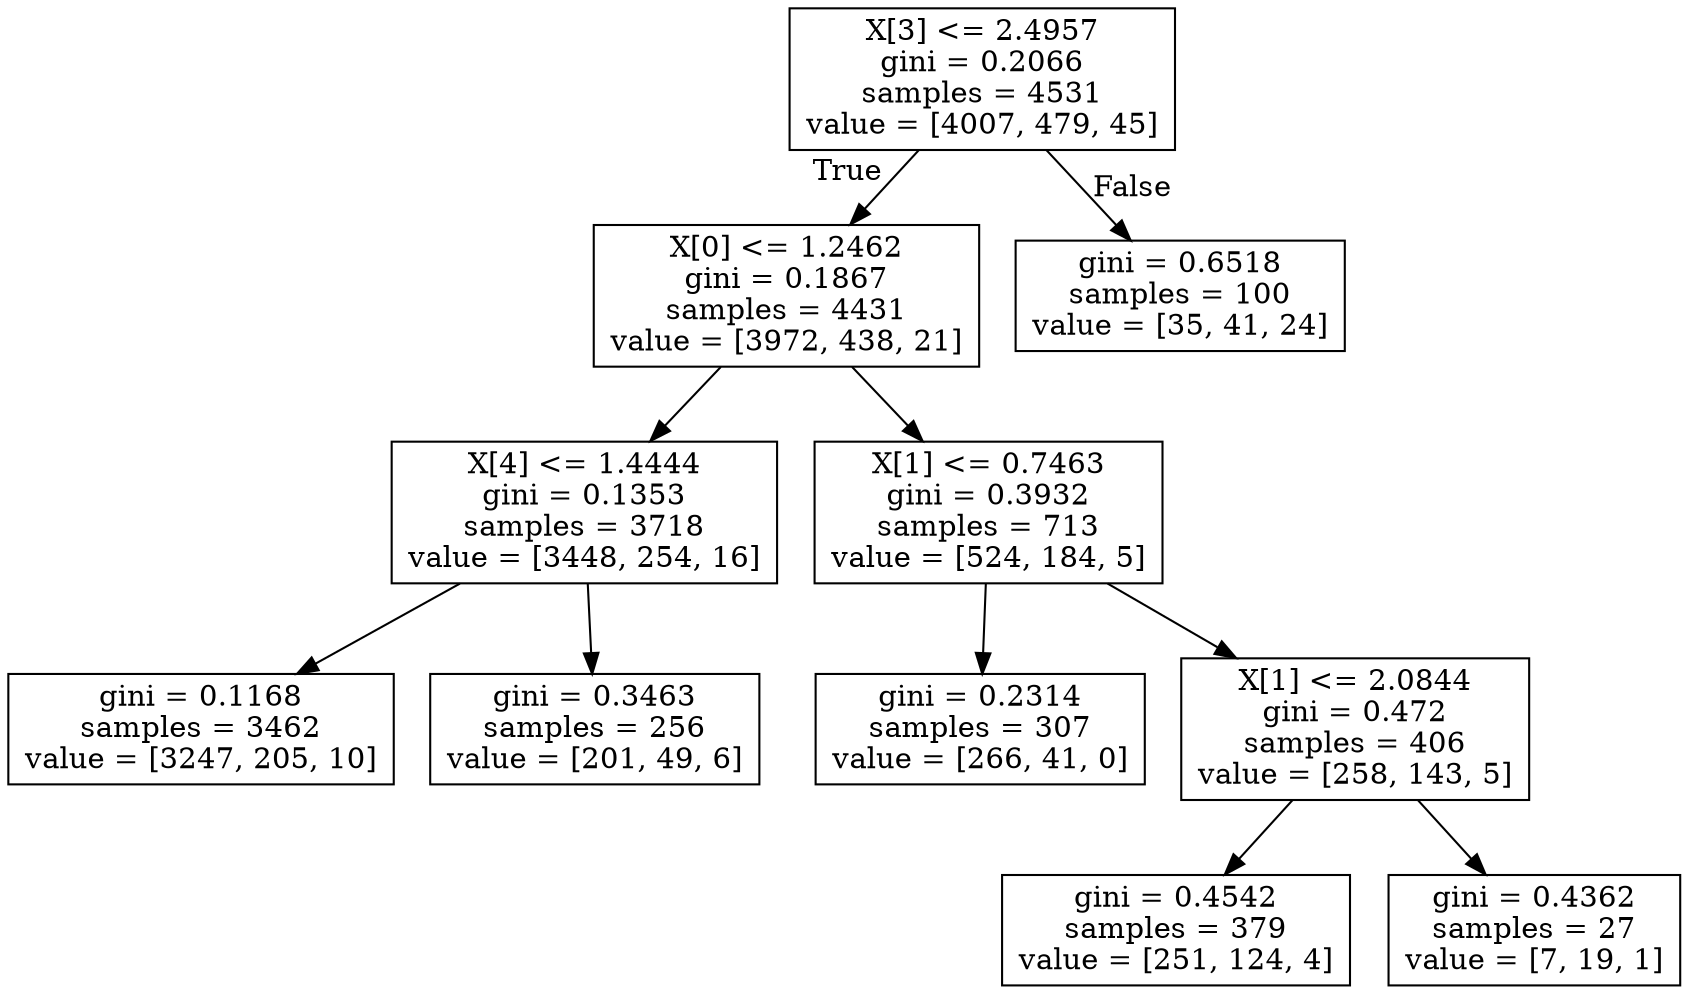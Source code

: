 digraph Tree {
node [shape=box] ;
0 [label="X[3] <= 2.4957\ngini = 0.2066\nsamples = 4531\nvalue = [4007, 479, 45]"] ;
1 [label="X[0] <= 1.2462\ngini = 0.1867\nsamples = 4431\nvalue = [3972, 438, 21]"] ;
0 -> 1 [labeldistance=2.5, labelangle=45, headlabel="True"] ;
3 [label="X[4] <= 1.4444\ngini = 0.1353\nsamples = 3718\nvalue = [3448, 254, 16]"] ;
1 -> 3 ;
7 [label="gini = 0.1168\nsamples = 3462\nvalue = [3247, 205, 10]"] ;
3 -> 7 ;
8 [label="gini = 0.3463\nsamples = 256\nvalue = [201, 49, 6]"] ;
3 -> 8 ;
4 [label="X[1] <= 0.7463\ngini = 0.3932\nsamples = 713\nvalue = [524, 184, 5]"] ;
1 -> 4 ;
5 [label="gini = 0.2314\nsamples = 307\nvalue = [266, 41, 0]"] ;
4 -> 5 ;
6 [label="X[1] <= 2.0844\ngini = 0.472\nsamples = 406\nvalue = [258, 143, 5]"] ;
4 -> 6 ;
9 [label="gini = 0.4542\nsamples = 379\nvalue = [251, 124, 4]"] ;
6 -> 9 ;
10 [label="gini = 0.4362\nsamples = 27\nvalue = [7, 19, 1]"] ;
6 -> 10 ;
2 [label="gini = 0.6518\nsamples = 100\nvalue = [35, 41, 24]"] ;
0 -> 2 [labeldistance=2.5, labelangle=-45, headlabel="False"] ;
}